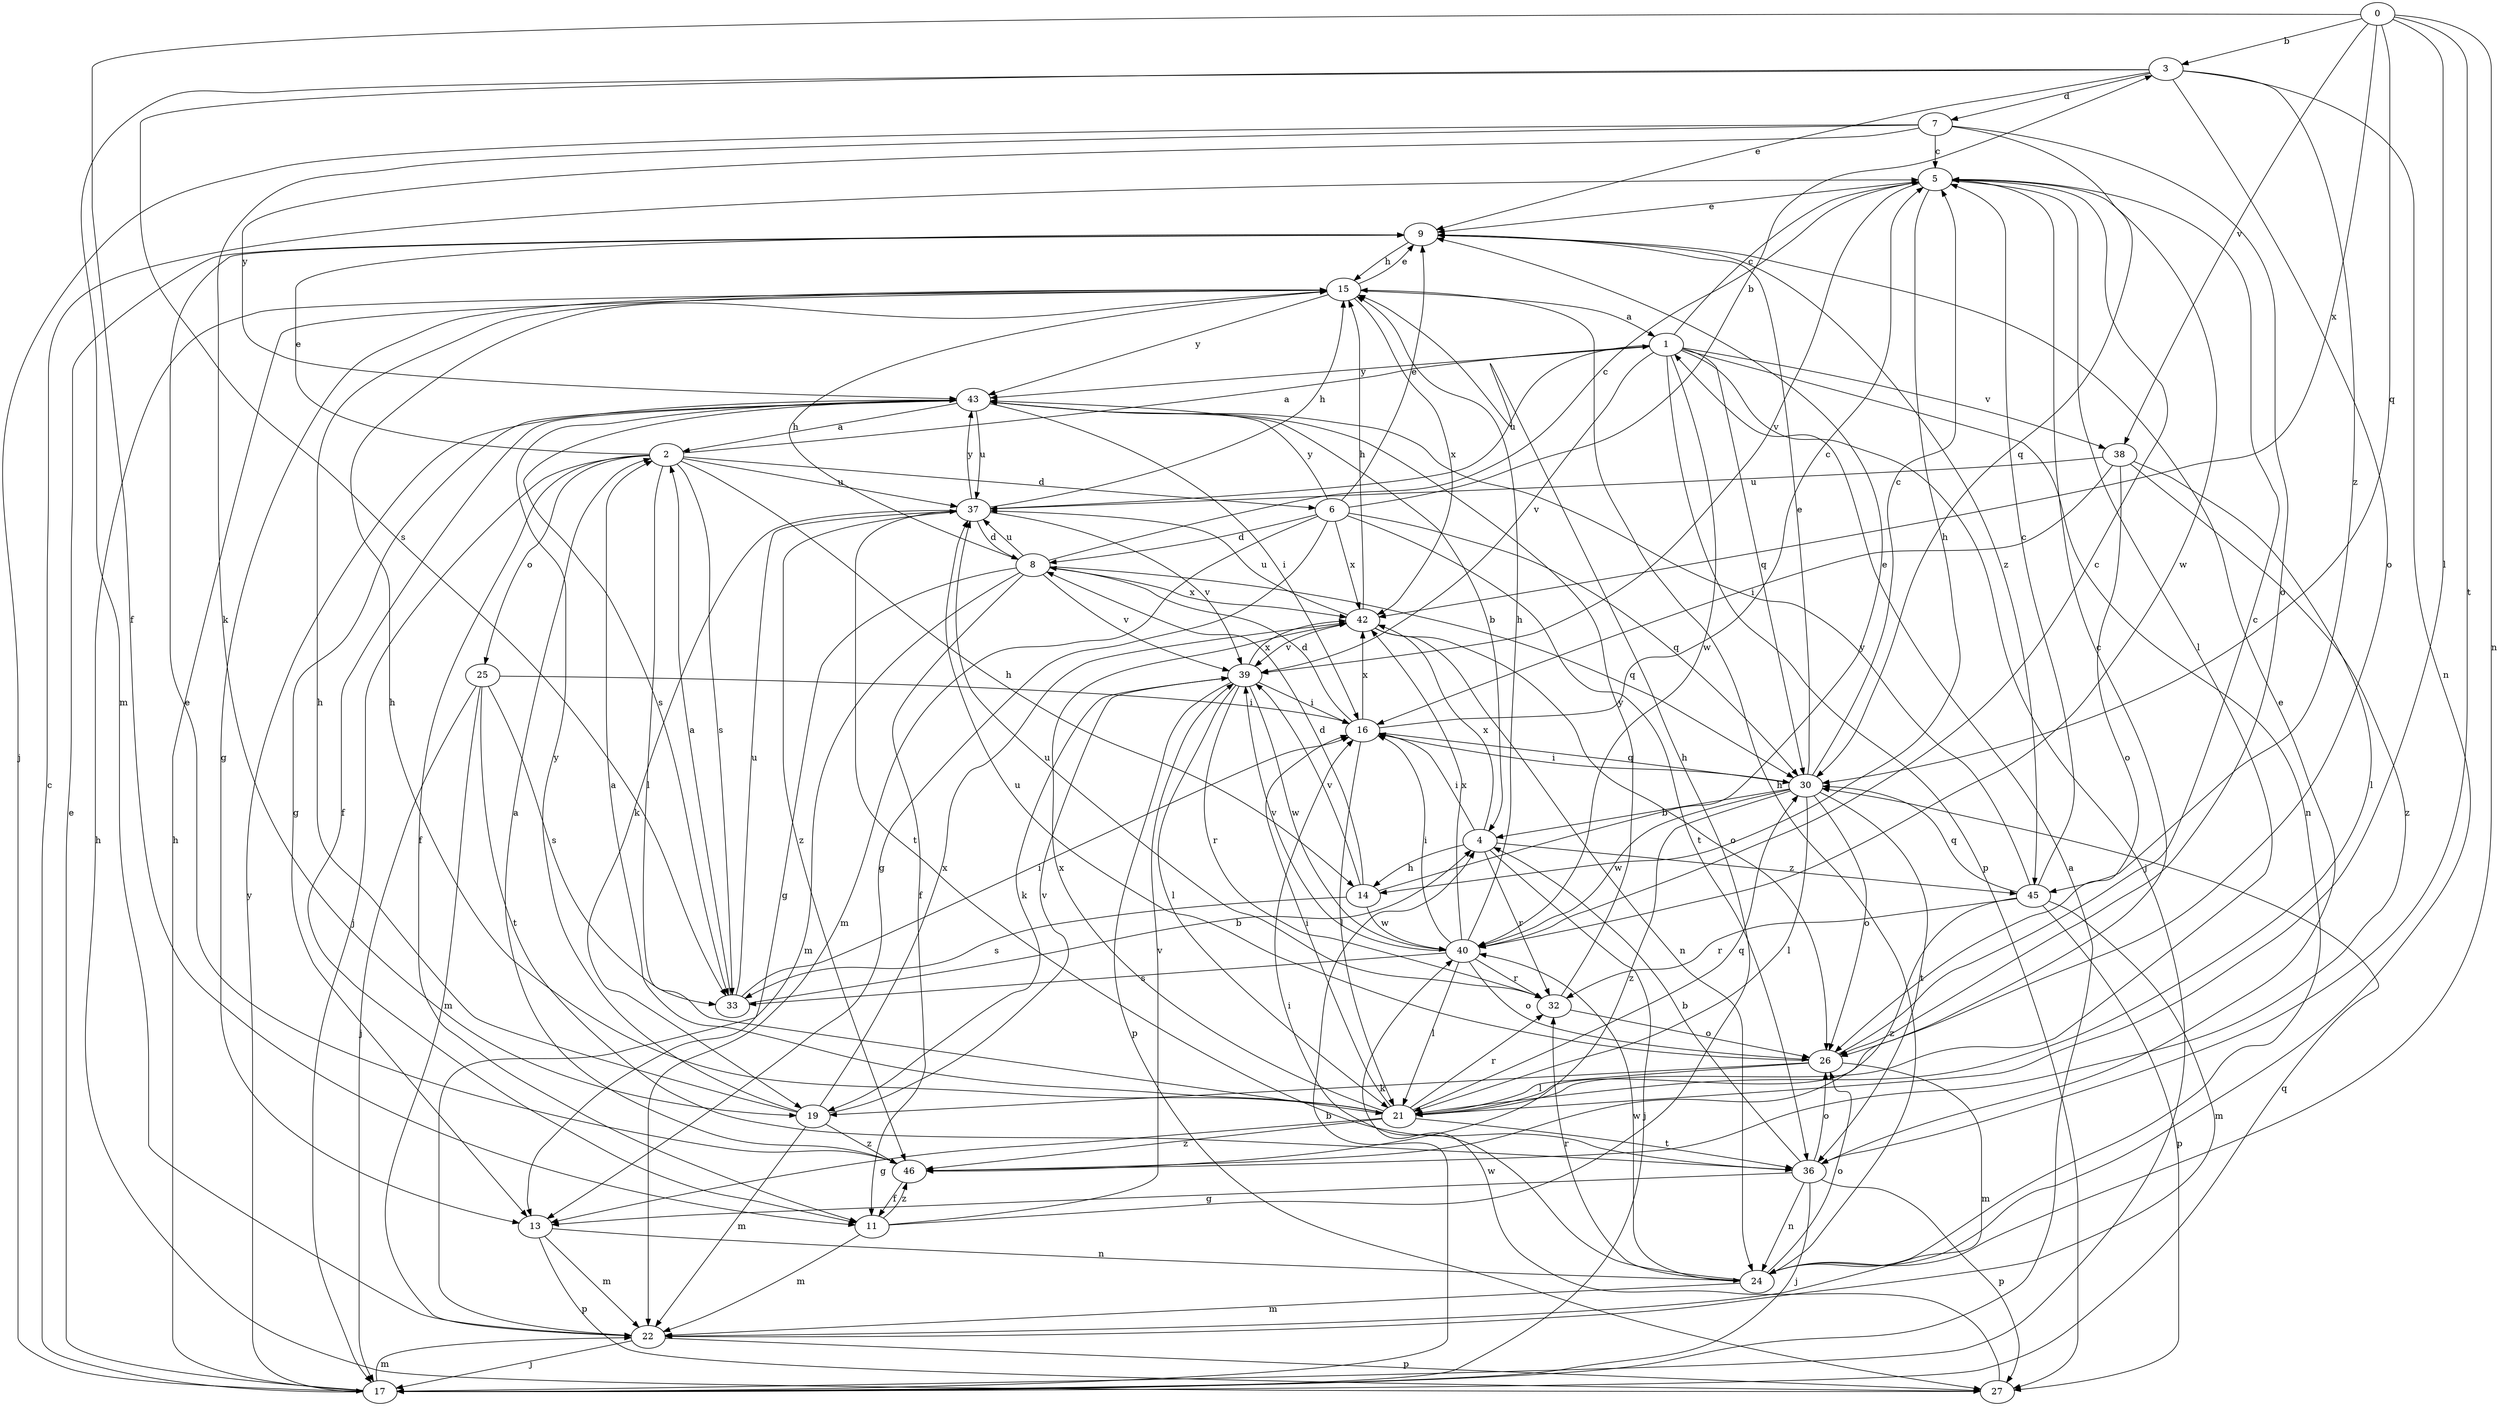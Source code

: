strict digraph  {
0;
1;
2;
3;
4;
5;
6;
7;
8;
9;
11;
13;
14;
15;
16;
17;
19;
21;
22;
24;
25;
26;
27;
30;
32;
33;
36;
37;
38;
39;
40;
42;
43;
45;
46;
0 -> 3  [label=b];
0 -> 11  [label=f];
0 -> 21  [label=l];
0 -> 24  [label=n];
0 -> 30  [label=q];
0 -> 36  [label=t];
0 -> 38  [label=v];
0 -> 42  [label=x];
1 -> 5  [label=c];
1 -> 17  [label=j];
1 -> 24  [label=n];
1 -> 27  [label=p];
1 -> 30  [label=q];
1 -> 37  [label=u];
1 -> 38  [label=v];
1 -> 39  [label=v];
1 -> 40  [label=w];
1 -> 43  [label=y];
2 -> 1  [label=a];
2 -> 6  [label=d];
2 -> 9  [label=e];
2 -> 11  [label=f];
2 -> 14  [label=h];
2 -> 17  [label=j];
2 -> 21  [label=l];
2 -> 25  [label=o];
2 -> 33  [label=s];
2 -> 37  [label=u];
3 -> 7  [label=d];
3 -> 9  [label=e];
3 -> 22  [label=m];
3 -> 24  [label=n];
3 -> 26  [label=o];
3 -> 33  [label=s];
3 -> 45  [label=z];
4 -> 14  [label=h];
4 -> 16  [label=i];
4 -> 17  [label=j];
4 -> 32  [label=r];
4 -> 42  [label=x];
4 -> 45  [label=z];
5 -> 9  [label=e];
5 -> 14  [label=h];
5 -> 21  [label=l];
5 -> 39  [label=v];
5 -> 40  [label=w];
6 -> 3  [label=b];
6 -> 8  [label=d];
6 -> 9  [label=e];
6 -> 13  [label=g];
6 -> 22  [label=m];
6 -> 30  [label=q];
6 -> 36  [label=t];
6 -> 42  [label=x];
6 -> 43  [label=y];
7 -> 5  [label=c];
7 -> 17  [label=j];
7 -> 19  [label=k];
7 -> 26  [label=o];
7 -> 30  [label=q];
7 -> 43  [label=y];
8 -> 5  [label=c];
8 -> 11  [label=f];
8 -> 13  [label=g];
8 -> 15  [label=h];
8 -> 22  [label=m];
8 -> 30  [label=q];
8 -> 37  [label=u];
8 -> 39  [label=v];
8 -> 42  [label=x];
9 -> 15  [label=h];
9 -> 45  [label=z];
11 -> 15  [label=h];
11 -> 22  [label=m];
11 -> 39  [label=v];
11 -> 46  [label=z];
13 -> 22  [label=m];
13 -> 24  [label=n];
13 -> 27  [label=p];
14 -> 8  [label=d];
14 -> 9  [label=e];
14 -> 33  [label=s];
14 -> 39  [label=v];
14 -> 40  [label=w];
15 -> 1  [label=a];
15 -> 9  [label=e];
15 -> 13  [label=g];
15 -> 42  [label=x];
15 -> 43  [label=y];
16 -> 5  [label=c];
16 -> 8  [label=d];
16 -> 21  [label=l];
16 -> 30  [label=q];
16 -> 42  [label=x];
17 -> 1  [label=a];
17 -> 4  [label=b];
17 -> 5  [label=c];
17 -> 9  [label=e];
17 -> 15  [label=h];
17 -> 22  [label=m];
17 -> 30  [label=q];
17 -> 43  [label=y];
19 -> 15  [label=h];
19 -> 22  [label=m];
19 -> 39  [label=v];
19 -> 42  [label=x];
19 -> 43  [label=y];
19 -> 46  [label=z];
21 -> 2  [label=a];
21 -> 5  [label=c];
21 -> 13  [label=g];
21 -> 15  [label=h];
21 -> 16  [label=i];
21 -> 30  [label=q];
21 -> 32  [label=r];
21 -> 36  [label=t];
21 -> 42  [label=x];
21 -> 46  [label=z];
22 -> 17  [label=j];
22 -> 27  [label=p];
24 -> 15  [label=h];
24 -> 16  [label=i];
24 -> 22  [label=m];
24 -> 26  [label=o];
24 -> 32  [label=r];
24 -> 40  [label=w];
25 -> 16  [label=i];
25 -> 17  [label=j];
25 -> 22  [label=m];
25 -> 33  [label=s];
25 -> 36  [label=t];
26 -> 5  [label=c];
26 -> 19  [label=k];
26 -> 21  [label=l];
26 -> 22  [label=m];
26 -> 37  [label=u];
27 -> 15  [label=h];
27 -> 40  [label=w];
30 -> 4  [label=b];
30 -> 5  [label=c];
30 -> 9  [label=e];
30 -> 16  [label=i];
30 -> 21  [label=l];
30 -> 26  [label=o];
30 -> 36  [label=t];
30 -> 40  [label=w];
30 -> 46  [label=z];
32 -> 26  [label=o];
32 -> 37  [label=u];
32 -> 43  [label=y];
33 -> 2  [label=a];
33 -> 4  [label=b];
33 -> 16  [label=i];
33 -> 37  [label=u];
36 -> 4  [label=b];
36 -> 9  [label=e];
36 -> 13  [label=g];
36 -> 17  [label=j];
36 -> 24  [label=n];
36 -> 26  [label=o];
36 -> 27  [label=p];
37 -> 8  [label=d];
37 -> 15  [label=h];
37 -> 19  [label=k];
37 -> 36  [label=t];
37 -> 39  [label=v];
37 -> 43  [label=y];
37 -> 46  [label=z];
38 -> 16  [label=i];
38 -> 21  [label=l];
38 -> 26  [label=o];
38 -> 37  [label=u];
38 -> 46  [label=z];
39 -> 16  [label=i];
39 -> 19  [label=k];
39 -> 21  [label=l];
39 -> 27  [label=p];
39 -> 32  [label=r];
39 -> 40  [label=w];
39 -> 42  [label=x];
40 -> 5  [label=c];
40 -> 15  [label=h];
40 -> 16  [label=i];
40 -> 21  [label=l];
40 -> 26  [label=o];
40 -> 32  [label=r];
40 -> 33  [label=s];
40 -> 39  [label=v];
40 -> 42  [label=x];
42 -> 15  [label=h];
42 -> 24  [label=n];
42 -> 26  [label=o];
42 -> 37  [label=u];
42 -> 39  [label=v];
43 -> 2  [label=a];
43 -> 4  [label=b];
43 -> 11  [label=f];
43 -> 13  [label=g];
43 -> 16  [label=i];
43 -> 33  [label=s];
43 -> 37  [label=u];
45 -> 5  [label=c];
45 -> 22  [label=m];
45 -> 27  [label=p];
45 -> 30  [label=q];
45 -> 32  [label=r];
45 -> 43  [label=y];
45 -> 46  [label=z];
46 -> 2  [label=a];
46 -> 9  [label=e];
46 -> 11  [label=f];
}
